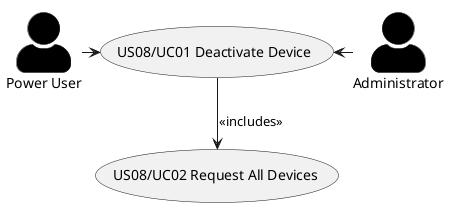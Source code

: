 @startuml
'https://plantuml.com/use-case-diagram

!pragma layout smetana
skinparam actorStyle awesome
skinparam ActorBackgroundColor black

actor Administrator as Admin
actor "Power User" as Power_User


    (US08/UC01 Deactivate Device) as UC1
    (US08/UC02 Request All Devices) as UC2
    UC1 --> UC2 : <<includes>>


Admin -left-> UC1
Power_User -right-> UC1


@enduml


